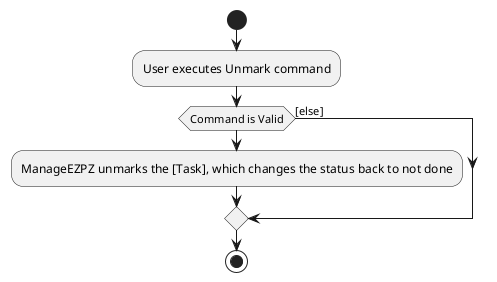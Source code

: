 @startuml
start
:User executes Unmark command;

'Since the beta syntax does not support placing the condition outside the
'diamond we place it as the true branch instead.

if (Command is Valid)
    :ManageEZPZ unmarks the [Task], which changes the status back to not done;
else ([else])
endif
stop
@enduml
